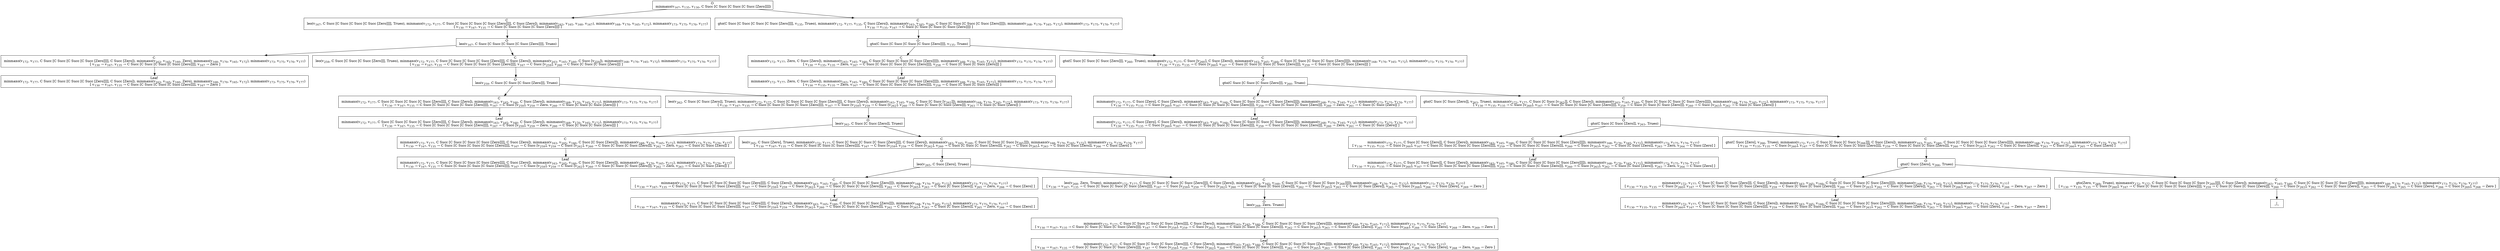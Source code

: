 digraph {
    graph [rankdir=TB
          ,bgcolor=transparent];
    node [shape=box
         ,fillcolor=white
         ,style=filled];
    0 [label=<O <BR/> minmaxo(v<SUB>167</SUB>, v<SUB>135</SUB>, v<SUB>130</SUB>, C Succ [C Succ [C Succ [C Succ [Zero]]]])>];
    1 [label=<C <BR/> leo(v<SUB>167</SUB>, C Succ [C Succ [C Succ [C Succ [Zero]]]], Trueo), minmaxo(v<SUB>172</SUB>, v<SUB>177</SUB>, C Succ [C Succ [C Succ [C Succ [Zero]]]], C Succ [Zero]), minmaxo(v<SUB>163</SUB>, v<SUB>165</SUB>, v<SUB>160</SUB>, v<SUB>167</SUB>), minmaxo(v<SUB>168</SUB>, v<SUB>170</SUB>, v<SUB>165</SUB>, v<SUB>172</SUB>), minmaxo(v<SUB>173</SUB>, v<SUB>175</SUB>, v<SUB>170</SUB>, v<SUB>177</SUB>) <BR/>  [ v<SUB>130</SUB> &rarr; v<SUB>167</SUB>, v<SUB>135</SUB> &rarr; C Succ [C Succ [C Succ [C Succ [Zero]]]] ] >];
    2 [label=<C <BR/> gto(C Succ [C Succ [C Succ [C Succ [Zero]]]], v<SUB>135</SUB>, Trueo), minmaxo(v<SUB>172</SUB>, v<SUB>177</SUB>, v<SUB>135</SUB>, C Succ [Zero]), minmaxo(v<SUB>163</SUB>, v<SUB>165</SUB>, v<SUB>160</SUB>, C Succ [C Succ [C Succ [C Succ [Zero]]]]), minmaxo(v<SUB>168</SUB>, v<SUB>170</SUB>, v<SUB>165</SUB>, v<SUB>172</SUB>), minmaxo(v<SUB>173</SUB>, v<SUB>175</SUB>, v<SUB>170</SUB>, v<SUB>177</SUB>) <BR/>  [ v<SUB>130</SUB> &rarr; v<SUB>135</SUB>, v<SUB>167</SUB> &rarr; C Succ [C Succ [C Succ [C Succ [Zero]]]] ] >];
    3 [label=<O <BR/> leo(v<SUB>167</SUB>, C Succ [C Succ [C Succ [C Succ [Zero]]]], Trueo)>];
    4 [label=<C <BR/> minmaxo(v<SUB>172</SUB>, v<SUB>177</SUB>, C Succ [C Succ [C Succ [C Succ [Zero]]]], C Succ [Zero]), minmaxo(v<SUB>163</SUB>, v<SUB>165</SUB>, v<SUB>160</SUB>, Zero), minmaxo(v<SUB>168</SUB>, v<SUB>170</SUB>, v<SUB>165</SUB>, v<SUB>172</SUB>), minmaxo(v<SUB>173</SUB>, v<SUB>175</SUB>, v<SUB>170</SUB>, v<SUB>177</SUB>) <BR/>  [ v<SUB>130</SUB> &rarr; v<SUB>167</SUB>, v<SUB>135</SUB> &rarr; C Succ [C Succ [C Succ [C Succ [Zero]]]], v<SUB>167</SUB> &rarr; Zero ] >];
    5 [label=<C <BR/> leo(v<SUB>259</SUB>, C Succ [C Succ [C Succ [Zero]]], Trueo), minmaxo(v<SUB>172</SUB>, v<SUB>177</SUB>, C Succ [C Succ [C Succ [C Succ [Zero]]]], C Succ [Zero]), minmaxo(v<SUB>163</SUB>, v<SUB>165</SUB>, v<SUB>160</SUB>, C Succ [v<SUB>259</SUB>]), minmaxo(v<SUB>168</SUB>, v<SUB>170</SUB>, v<SUB>165</SUB>, v<SUB>172</SUB>), minmaxo(v<SUB>173</SUB>, v<SUB>175</SUB>, v<SUB>170</SUB>, v<SUB>177</SUB>) <BR/>  [ v<SUB>130</SUB> &rarr; v<SUB>167</SUB>, v<SUB>135</SUB> &rarr; C Succ [C Succ [C Succ [C Succ [Zero]]]], v<SUB>167</SUB> &rarr; C Succ [v<SUB>259</SUB>], v<SUB>260</SUB> &rarr; C Succ [C Succ [C Succ [Zero]]] ] >];
    6 [label=<Leaf <BR/> minmaxo(v<SUB>172</SUB>, v<SUB>177</SUB>, C Succ [C Succ [C Succ [C Succ [Zero]]]], C Succ [Zero]), minmaxo(v<SUB>163</SUB>, v<SUB>165</SUB>, v<SUB>160</SUB>, Zero), minmaxo(v<SUB>168</SUB>, v<SUB>170</SUB>, v<SUB>165</SUB>, v<SUB>172</SUB>), minmaxo(v<SUB>173</SUB>, v<SUB>175</SUB>, v<SUB>170</SUB>, v<SUB>177</SUB>) <BR/>  [ v<SUB>130</SUB> &rarr; v<SUB>167</SUB>, v<SUB>135</SUB> &rarr; C Succ [C Succ [C Succ [C Succ [Zero]]]], v<SUB>167</SUB> &rarr; Zero ] >];
    7 [label=<O <BR/> leo(v<SUB>259</SUB>, C Succ [C Succ [C Succ [Zero]]], Trueo)>];
    8 [label=<C <BR/> minmaxo(v<SUB>172</SUB>, v<SUB>177</SUB>, C Succ [C Succ [C Succ [C Succ [Zero]]]], C Succ [Zero]), minmaxo(v<SUB>163</SUB>, v<SUB>165</SUB>, v<SUB>160</SUB>, C Succ [Zero]), minmaxo(v<SUB>168</SUB>, v<SUB>170</SUB>, v<SUB>165</SUB>, v<SUB>172</SUB>), minmaxo(v<SUB>173</SUB>, v<SUB>175</SUB>, v<SUB>170</SUB>, v<SUB>177</SUB>) <BR/>  [ v<SUB>130</SUB> &rarr; v<SUB>167</SUB>, v<SUB>135</SUB> &rarr; C Succ [C Succ [C Succ [C Succ [Zero]]]], v<SUB>167</SUB> &rarr; C Succ [v<SUB>259</SUB>], v<SUB>259</SUB> &rarr; Zero, v<SUB>260</SUB> &rarr; C Succ [C Succ [C Succ [Zero]]] ] >];
    9 [label=<C <BR/> leo(v<SUB>262</SUB>, C Succ [C Succ [Zero]], Trueo), minmaxo(v<SUB>172</SUB>, v<SUB>177</SUB>, C Succ [C Succ [C Succ [C Succ [Zero]]]], C Succ [Zero]), minmaxo(v<SUB>163</SUB>, v<SUB>165</SUB>, v<SUB>160</SUB>, C Succ [C Succ [v<SUB>262</SUB>]]), minmaxo(v<SUB>168</SUB>, v<SUB>170</SUB>, v<SUB>165</SUB>, v<SUB>172</SUB>), minmaxo(v<SUB>173</SUB>, v<SUB>175</SUB>, v<SUB>170</SUB>, v<SUB>177</SUB>) <BR/>  [ v<SUB>130</SUB> &rarr; v<SUB>167</SUB>, v<SUB>135</SUB> &rarr; C Succ [C Succ [C Succ [C Succ [Zero]]]], v<SUB>167</SUB> &rarr; C Succ [v<SUB>259</SUB>], v<SUB>259</SUB> &rarr; C Succ [v<SUB>262</SUB>], v<SUB>260</SUB> &rarr; C Succ [C Succ [C Succ [Zero]]], v<SUB>263</SUB> &rarr; C Succ [C Succ [Zero]] ] >];
    10 [label=<Leaf <BR/> minmaxo(v<SUB>172</SUB>, v<SUB>177</SUB>, C Succ [C Succ [C Succ [C Succ [Zero]]]], C Succ [Zero]), minmaxo(v<SUB>163</SUB>, v<SUB>165</SUB>, v<SUB>160</SUB>, C Succ [Zero]), minmaxo(v<SUB>168</SUB>, v<SUB>170</SUB>, v<SUB>165</SUB>, v<SUB>172</SUB>), minmaxo(v<SUB>173</SUB>, v<SUB>175</SUB>, v<SUB>170</SUB>, v<SUB>177</SUB>) <BR/>  [ v<SUB>130</SUB> &rarr; v<SUB>167</SUB>, v<SUB>135</SUB> &rarr; C Succ [C Succ [C Succ [C Succ [Zero]]]], v<SUB>167</SUB> &rarr; C Succ [v<SUB>259</SUB>], v<SUB>259</SUB> &rarr; Zero, v<SUB>260</SUB> &rarr; C Succ [C Succ [C Succ [Zero]]] ] >];
    11 [label=<O <BR/> leo(v<SUB>262</SUB>, C Succ [C Succ [Zero]], Trueo)>];
    12 [label=<C <BR/> minmaxo(v<SUB>172</SUB>, v<SUB>177</SUB>, C Succ [C Succ [C Succ [C Succ [Zero]]]], C Succ [Zero]), minmaxo(v<SUB>163</SUB>, v<SUB>165</SUB>, v<SUB>160</SUB>, C Succ [C Succ [Zero]]), minmaxo(v<SUB>168</SUB>, v<SUB>170</SUB>, v<SUB>165</SUB>, v<SUB>172</SUB>), minmaxo(v<SUB>173</SUB>, v<SUB>175</SUB>, v<SUB>170</SUB>, v<SUB>177</SUB>) <BR/>  [ v<SUB>130</SUB> &rarr; v<SUB>167</SUB>, v<SUB>135</SUB> &rarr; C Succ [C Succ [C Succ [C Succ [Zero]]]], v<SUB>167</SUB> &rarr; C Succ [v<SUB>259</SUB>], v<SUB>259</SUB> &rarr; C Succ [v<SUB>262</SUB>], v<SUB>260</SUB> &rarr; C Succ [C Succ [C Succ [Zero]]], v<SUB>262</SUB> &rarr; Zero, v<SUB>263</SUB> &rarr; C Succ [C Succ [Zero]] ] >];
    13 [label=<C <BR/> leo(v<SUB>265</SUB>, C Succ [Zero], Trueo), minmaxo(v<SUB>172</SUB>, v<SUB>177</SUB>, C Succ [C Succ [C Succ [C Succ [Zero]]]], C Succ [Zero]), minmaxo(v<SUB>163</SUB>, v<SUB>165</SUB>, v<SUB>160</SUB>, C Succ [C Succ [C Succ [v<SUB>265</SUB>]]]), minmaxo(v<SUB>168</SUB>, v<SUB>170</SUB>, v<SUB>165</SUB>, v<SUB>172</SUB>), minmaxo(v<SUB>173</SUB>, v<SUB>175</SUB>, v<SUB>170</SUB>, v<SUB>177</SUB>) <BR/>  [ v<SUB>130</SUB> &rarr; v<SUB>167</SUB>, v<SUB>135</SUB> &rarr; C Succ [C Succ [C Succ [C Succ [Zero]]]], v<SUB>167</SUB> &rarr; C Succ [v<SUB>259</SUB>], v<SUB>259</SUB> &rarr; C Succ [v<SUB>262</SUB>], v<SUB>260</SUB> &rarr; C Succ [C Succ [C Succ [Zero]]], v<SUB>262</SUB> &rarr; C Succ [v<SUB>265</SUB>], v<SUB>263</SUB> &rarr; C Succ [C Succ [Zero]], v<SUB>266</SUB> &rarr; C Succ [Zero] ] >];
    14 [label=<Leaf <BR/> minmaxo(v<SUB>172</SUB>, v<SUB>177</SUB>, C Succ [C Succ [C Succ [C Succ [Zero]]]], C Succ [Zero]), minmaxo(v<SUB>163</SUB>, v<SUB>165</SUB>, v<SUB>160</SUB>, C Succ [C Succ [Zero]]), minmaxo(v<SUB>168</SUB>, v<SUB>170</SUB>, v<SUB>165</SUB>, v<SUB>172</SUB>), minmaxo(v<SUB>173</SUB>, v<SUB>175</SUB>, v<SUB>170</SUB>, v<SUB>177</SUB>) <BR/>  [ v<SUB>130</SUB> &rarr; v<SUB>167</SUB>, v<SUB>135</SUB> &rarr; C Succ [C Succ [C Succ [C Succ [Zero]]]], v<SUB>167</SUB> &rarr; C Succ [v<SUB>259</SUB>], v<SUB>259</SUB> &rarr; C Succ [v<SUB>262</SUB>], v<SUB>260</SUB> &rarr; C Succ [C Succ [C Succ [Zero]]], v<SUB>262</SUB> &rarr; Zero, v<SUB>263</SUB> &rarr; C Succ [C Succ [Zero]] ] >];
    15 [label=<O <BR/> leo(v<SUB>265</SUB>, C Succ [Zero], Trueo)>];
    16 [label=<C <BR/> minmaxo(v<SUB>172</SUB>, v<SUB>177</SUB>, C Succ [C Succ [C Succ [C Succ [Zero]]]], C Succ [Zero]), minmaxo(v<SUB>163</SUB>, v<SUB>165</SUB>, v<SUB>160</SUB>, C Succ [C Succ [C Succ [Zero]]]), minmaxo(v<SUB>168</SUB>, v<SUB>170</SUB>, v<SUB>165</SUB>, v<SUB>172</SUB>), minmaxo(v<SUB>173</SUB>, v<SUB>175</SUB>, v<SUB>170</SUB>, v<SUB>177</SUB>) <BR/>  [ v<SUB>130</SUB> &rarr; v<SUB>167</SUB>, v<SUB>135</SUB> &rarr; C Succ [C Succ [C Succ [C Succ [Zero]]]], v<SUB>167</SUB> &rarr; C Succ [v<SUB>259</SUB>], v<SUB>259</SUB> &rarr; C Succ [v<SUB>262</SUB>], v<SUB>260</SUB> &rarr; C Succ [C Succ [C Succ [Zero]]], v<SUB>262</SUB> &rarr; C Succ [v<SUB>265</SUB>], v<SUB>263</SUB> &rarr; C Succ [C Succ [Zero]], v<SUB>265</SUB> &rarr; Zero, v<SUB>266</SUB> &rarr; C Succ [Zero] ] >];
    17 [label=<C <BR/> leo(v<SUB>268</SUB>, Zero, Trueo), minmaxo(v<SUB>172</SUB>, v<SUB>177</SUB>, C Succ [C Succ [C Succ [C Succ [Zero]]]], C Succ [Zero]), minmaxo(v<SUB>163</SUB>, v<SUB>165</SUB>, v<SUB>160</SUB>, C Succ [C Succ [C Succ [C Succ [v<SUB>268</SUB>]]]]), minmaxo(v<SUB>168</SUB>, v<SUB>170</SUB>, v<SUB>165</SUB>, v<SUB>172</SUB>), minmaxo(v<SUB>173</SUB>, v<SUB>175</SUB>, v<SUB>170</SUB>, v<SUB>177</SUB>) <BR/>  [ v<SUB>130</SUB> &rarr; v<SUB>167</SUB>, v<SUB>135</SUB> &rarr; C Succ [C Succ [C Succ [C Succ [Zero]]]], v<SUB>167</SUB> &rarr; C Succ [v<SUB>259</SUB>], v<SUB>259</SUB> &rarr; C Succ [v<SUB>262</SUB>], v<SUB>260</SUB> &rarr; C Succ [C Succ [C Succ [Zero]]], v<SUB>262</SUB> &rarr; C Succ [v<SUB>265</SUB>], v<SUB>263</SUB> &rarr; C Succ [C Succ [Zero]], v<SUB>265</SUB> &rarr; C Succ [v<SUB>268</SUB>], v<SUB>266</SUB> &rarr; C Succ [Zero], v<SUB>269</SUB> &rarr; Zero ] >];
    18 [label=<Leaf <BR/> minmaxo(v<SUB>172</SUB>, v<SUB>177</SUB>, C Succ [C Succ [C Succ [C Succ [Zero]]]], C Succ [Zero]), minmaxo(v<SUB>163</SUB>, v<SUB>165</SUB>, v<SUB>160</SUB>, C Succ [C Succ [C Succ [Zero]]]), minmaxo(v<SUB>168</SUB>, v<SUB>170</SUB>, v<SUB>165</SUB>, v<SUB>172</SUB>), minmaxo(v<SUB>173</SUB>, v<SUB>175</SUB>, v<SUB>170</SUB>, v<SUB>177</SUB>) <BR/>  [ v<SUB>130</SUB> &rarr; v<SUB>167</SUB>, v<SUB>135</SUB> &rarr; C Succ [C Succ [C Succ [C Succ [Zero]]]], v<SUB>167</SUB> &rarr; C Succ [v<SUB>259</SUB>], v<SUB>259</SUB> &rarr; C Succ [v<SUB>262</SUB>], v<SUB>260</SUB> &rarr; C Succ [C Succ [C Succ [Zero]]], v<SUB>262</SUB> &rarr; C Succ [v<SUB>265</SUB>], v<SUB>263</SUB> &rarr; C Succ [C Succ [Zero]], v<SUB>265</SUB> &rarr; Zero, v<SUB>266</SUB> &rarr; C Succ [Zero] ] >];
    19 [label=<O <BR/> leo(v<SUB>268</SUB>, Zero, Trueo)>];
    20 [label=<C <BR/> minmaxo(v<SUB>172</SUB>, v<SUB>177</SUB>, C Succ [C Succ [C Succ [C Succ [Zero]]]], C Succ [Zero]), minmaxo(v<SUB>163</SUB>, v<SUB>165</SUB>, v<SUB>160</SUB>, C Succ [C Succ [C Succ [C Succ [Zero]]]]), minmaxo(v<SUB>168</SUB>, v<SUB>170</SUB>, v<SUB>165</SUB>, v<SUB>172</SUB>), minmaxo(v<SUB>173</SUB>, v<SUB>175</SUB>, v<SUB>170</SUB>, v<SUB>177</SUB>) <BR/>  [ v<SUB>130</SUB> &rarr; v<SUB>167</SUB>, v<SUB>135</SUB> &rarr; C Succ [C Succ [C Succ [C Succ [Zero]]]], v<SUB>167</SUB> &rarr; C Succ [v<SUB>259</SUB>], v<SUB>259</SUB> &rarr; C Succ [v<SUB>262</SUB>], v<SUB>260</SUB> &rarr; C Succ [C Succ [C Succ [Zero]]], v<SUB>262</SUB> &rarr; C Succ [v<SUB>265</SUB>], v<SUB>263</SUB> &rarr; C Succ [C Succ [Zero]], v<SUB>265</SUB> &rarr; C Succ [v<SUB>268</SUB>], v<SUB>266</SUB> &rarr; C Succ [Zero], v<SUB>268</SUB> &rarr; Zero, v<SUB>269</SUB> &rarr; Zero ] >];
    21 [label=<Leaf <BR/> minmaxo(v<SUB>172</SUB>, v<SUB>177</SUB>, C Succ [C Succ [C Succ [C Succ [Zero]]]], C Succ [Zero]), minmaxo(v<SUB>163</SUB>, v<SUB>165</SUB>, v<SUB>160</SUB>, C Succ [C Succ [C Succ [C Succ [Zero]]]]), minmaxo(v<SUB>168</SUB>, v<SUB>170</SUB>, v<SUB>165</SUB>, v<SUB>172</SUB>), minmaxo(v<SUB>173</SUB>, v<SUB>175</SUB>, v<SUB>170</SUB>, v<SUB>177</SUB>) <BR/>  [ v<SUB>130</SUB> &rarr; v<SUB>167</SUB>, v<SUB>135</SUB> &rarr; C Succ [C Succ [C Succ [C Succ [Zero]]]], v<SUB>167</SUB> &rarr; C Succ [v<SUB>259</SUB>], v<SUB>259</SUB> &rarr; C Succ [v<SUB>262</SUB>], v<SUB>260</SUB> &rarr; C Succ [C Succ [C Succ [Zero]]], v<SUB>262</SUB> &rarr; C Succ [v<SUB>265</SUB>], v<SUB>263</SUB> &rarr; C Succ [C Succ [Zero]], v<SUB>265</SUB> &rarr; C Succ [v<SUB>268</SUB>], v<SUB>266</SUB> &rarr; C Succ [Zero], v<SUB>268</SUB> &rarr; Zero, v<SUB>269</SUB> &rarr; Zero ] >];
    22 [label=<O <BR/> gto(C Succ [C Succ [C Succ [C Succ [Zero]]]], v<SUB>135</SUB>, Trueo)>];
    23 [label=<C <BR/> minmaxo(v<SUB>172</SUB>, v<SUB>177</SUB>, Zero, C Succ [Zero]), minmaxo(v<SUB>163</SUB>, v<SUB>165</SUB>, v<SUB>160</SUB>, C Succ [C Succ [C Succ [C Succ [Zero]]]]), minmaxo(v<SUB>168</SUB>, v<SUB>170</SUB>, v<SUB>165</SUB>, v<SUB>172</SUB>), minmaxo(v<SUB>173</SUB>, v<SUB>175</SUB>, v<SUB>170</SUB>, v<SUB>177</SUB>) <BR/>  [ v<SUB>130</SUB> &rarr; v<SUB>135</SUB>, v<SUB>135</SUB> &rarr; Zero, v<SUB>167</SUB> &rarr; C Succ [C Succ [C Succ [C Succ [Zero]]]], v<SUB>258</SUB> &rarr; C Succ [C Succ [C Succ [Zero]]] ] >];
    24 [label=<C <BR/> gto(C Succ [C Succ [C Succ [Zero]]], v<SUB>260</SUB>, Trueo), minmaxo(v<SUB>172</SUB>, v<SUB>177</SUB>, C Succ [v<SUB>260</SUB>], C Succ [Zero]), minmaxo(v<SUB>163</SUB>, v<SUB>165</SUB>, v<SUB>160</SUB>, C Succ [C Succ [C Succ [C Succ [Zero]]]]), minmaxo(v<SUB>168</SUB>, v<SUB>170</SUB>, v<SUB>165</SUB>, v<SUB>172</SUB>), minmaxo(v<SUB>173</SUB>, v<SUB>175</SUB>, v<SUB>170</SUB>, v<SUB>177</SUB>) <BR/>  [ v<SUB>130</SUB> &rarr; v<SUB>135</SUB>, v<SUB>135</SUB> &rarr; C Succ [v<SUB>260</SUB>], v<SUB>167</SUB> &rarr; C Succ [C Succ [C Succ [C Succ [Zero]]]], v<SUB>259</SUB> &rarr; C Succ [C Succ [C Succ [Zero]]] ] >];
    25 [label=<Leaf <BR/> minmaxo(v<SUB>172</SUB>, v<SUB>177</SUB>, Zero, C Succ [Zero]), minmaxo(v<SUB>163</SUB>, v<SUB>165</SUB>, v<SUB>160</SUB>, C Succ [C Succ [C Succ [C Succ [Zero]]]]), minmaxo(v<SUB>168</SUB>, v<SUB>170</SUB>, v<SUB>165</SUB>, v<SUB>172</SUB>), minmaxo(v<SUB>173</SUB>, v<SUB>175</SUB>, v<SUB>170</SUB>, v<SUB>177</SUB>) <BR/>  [ v<SUB>130</SUB> &rarr; v<SUB>135</SUB>, v<SUB>135</SUB> &rarr; Zero, v<SUB>167</SUB> &rarr; C Succ [C Succ [C Succ [C Succ [Zero]]]], v<SUB>258</SUB> &rarr; C Succ [C Succ [C Succ [Zero]]] ] >];
    26 [label=<O <BR/> gto(C Succ [C Succ [C Succ [Zero]]], v<SUB>260</SUB>, Trueo)>];
    27 [label=<C <BR/> minmaxo(v<SUB>172</SUB>, v<SUB>177</SUB>, C Succ [Zero], C Succ [Zero]), minmaxo(v<SUB>163</SUB>, v<SUB>165</SUB>, v<SUB>160</SUB>, C Succ [C Succ [C Succ [C Succ [Zero]]]]), minmaxo(v<SUB>168</SUB>, v<SUB>170</SUB>, v<SUB>165</SUB>, v<SUB>172</SUB>), minmaxo(v<SUB>173</SUB>, v<SUB>175</SUB>, v<SUB>170</SUB>, v<SUB>177</SUB>) <BR/>  [ v<SUB>130</SUB> &rarr; v<SUB>135</SUB>, v<SUB>135</SUB> &rarr; C Succ [v<SUB>260</SUB>], v<SUB>167</SUB> &rarr; C Succ [C Succ [C Succ [C Succ [Zero]]]], v<SUB>259</SUB> &rarr; C Succ [C Succ [C Succ [Zero]]], v<SUB>260</SUB> &rarr; Zero, v<SUB>261</SUB> &rarr; C Succ [C Succ [Zero]] ] >];
    28 [label=<C <BR/> gto(C Succ [C Succ [Zero]], v<SUB>263</SUB>, Trueo), minmaxo(v<SUB>172</SUB>, v<SUB>177</SUB>, C Succ [C Succ [v<SUB>263</SUB>]], C Succ [Zero]), minmaxo(v<SUB>163</SUB>, v<SUB>165</SUB>, v<SUB>160</SUB>, C Succ [C Succ [C Succ [C Succ [Zero]]]]), minmaxo(v<SUB>168</SUB>, v<SUB>170</SUB>, v<SUB>165</SUB>, v<SUB>172</SUB>), minmaxo(v<SUB>173</SUB>, v<SUB>175</SUB>, v<SUB>170</SUB>, v<SUB>177</SUB>) <BR/>  [ v<SUB>130</SUB> &rarr; v<SUB>135</SUB>, v<SUB>135</SUB> &rarr; C Succ [v<SUB>260</SUB>], v<SUB>167</SUB> &rarr; C Succ [C Succ [C Succ [C Succ [Zero]]]], v<SUB>259</SUB> &rarr; C Succ [C Succ [C Succ [Zero]]], v<SUB>260</SUB> &rarr; C Succ [v<SUB>263</SUB>], v<SUB>262</SUB> &rarr; C Succ [C Succ [Zero]] ] >];
    29 [label=<Leaf <BR/> minmaxo(v<SUB>172</SUB>, v<SUB>177</SUB>, C Succ [Zero], C Succ [Zero]), minmaxo(v<SUB>163</SUB>, v<SUB>165</SUB>, v<SUB>160</SUB>, C Succ [C Succ [C Succ [C Succ [Zero]]]]), minmaxo(v<SUB>168</SUB>, v<SUB>170</SUB>, v<SUB>165</SUB>, v<SUB>172</SUB>), minmaxo(v<SUB>173</SUB>, v<SUB>175</SUB>, v<SUB>170</SUB>, v<SUB>177</SUB>) <BR/>  [ v<SUB>130</SUB> &rarr; v<SUB>135</SUB>, v<SUB>135</SUB> &rarr; C Succ [v<SUB>260</SUB>], v<SUB>167</SUB> &rarr; C Succ [C Succ [C Succ [C Succ [Zero]]]], v<SUB>259</SUB> &rarr; C Succ [C Succ [C Succ [Zero]]], v<SUB>260</SUB> &rarr; Zero, v<SUB>261</SUB> &rarr; C Succ [C Succ [Zero]] ] >];
    30 [label=<O <BR/> gto(C Succ [C Succ [Zero]], v<SUB>263</SUB>, Trueo)>];
    31 [label=<C <BR/> minmaxo(v<SUB>172</SUB>, v<SUB>177</SUB>, C Succ [C Succ [Zero]], C Succ [Zero]), minmaxo(v<SUB>163</SUB>, v<SUB>165</SUB>, v<SUB>160</SUB>, C Succ [C Succ [C Succ [C Succ [Zero]]]]), minmaxo(v<SUB>168</SUB>, v<SUB>170</SUB>, v<SUB>165</SUB>, v<SUB>172</SUB>), minmaxo(v<SUB>173</SUB>, v<SUB>175</SUB>, v<SUB>170</SUB>, v<SUB>177</SUB>) <BR/>  [ v<SUB>130</SUB> &rarr; v<SUB>135</SUB>, v<SUB>135</SUB> &rarr; C Succ [v<SUB>260</SUB>], v<SUB>167</SUB> &rarr; C Succ [C Succ [C Succ [C Succ [Zero]]]], v<SUB>259</SUB> &rarr; C Succ [C Succ [C Succ [Zero]]], v<SUB>260</SUB> &rarr; C Succ [v<SUB>263</SUB>], v<SUB>262</SUB> &rarr; C Succ [C Succ [Zero]], v<SUB>263</SUB> &rarr; Zero, v<SUB>264</SUB> &rarr; C Succ [Zero] ] >];
    32 [label=<C <BR/> gto(C Succ [Zero], v<SUB>266</SUB>, Trueo), minmaxo(v<SUB>172</SUB>, v<SUB>177</SUB>, C Succ [C Succ [C Succ [v<SUB>266</SUB>]]], C Succ [Zero]), minmaxo(v<SUB>163</SUB>, v<SUB>165</SUB>, v<SUB>160</SUB>, C Succ [C Succ [C Succ [C Succ [Zero]]]]), minmaxo(v<SUB>168</SUB>, v<SUB>170</SUB>, v<SUB>165</SUB>, v<SUB>172</SUB>), minmaxo(v<SUB>173</SUB>, v<SUB>175</SUB>, v<SUB>170</SUB>, v<SUB>177</SUB>) <BR/>  [ v<SUB>130</SUB> &rarr; v<SUB>135</SUB>, v<SUB>135</SUB> &rarr; C Succ [v<SUB>260</SUB>], v<SUB>167</SUB> &rarr; C Succ [C Succ [C Succ [C Succ [Zero]]]], v<SUB>259</SUB> &rarr; C Succ [C Succ [C Succ [Zero]]], v<SUB>260</SUB> &rarr; C Succ [v<SUB>263</SUB>], v<SUB>262</SUB> &rarr; C Succ [C Succ [Zero]], v<SUB>263</SUB> &rarr; C Succ [v<SUB>266</SUB>], v<SUB>265</SUB> &rarr; C Succ [Zero] ] >];
    33 [label=<Leaf <BR/> minmaxo(v<SUB>172</SUB>, v<SUB>177</SUB>, C Succ [C Succ [Zero]], C Succ [Zero]), minmaxo(v<SUB>163</SUB>, v<SUB>165</SUB>, v<SUB>160</SUB>, C Succ [C Succ [C Succ [C Succ [Zero]]]]), minmaxo(v<SUB>168</SUB>, v<SUB>170</SUB>, v<SUB>165</SUB>, v<SUB>172</SUB>), minmaxo(v<SUB>173</SUB>, v<SUB>175</SUB>, v<SUB>170</SUB>, v<SUB>177</SUB>) <BR/>  [ v<SUB>130</SUB> &rarr; v<SUB>135</SUB>, v<SUB>135</SUB> &rarr; C Succ [v<SUB>260</SUB>], v<SUB>167</SUB> &rarr; C Succ [C Succ [C Succ [C Succ [Zero]]]], v<SUB>259</SUB> &rarr; C Succ [C Succ [C Succ [Zero]]], v<SUB>260</SUB> &rarr; C Succ [v<SUB>263</SUB>], v<SUB>262</SUB> &rarr; C Succ [C Succ [Zero]], v<SUB>263</SUB> &rarr; Zero, v<SUB>264</SUB> &rarr; C Succ [Zero] ] >];
    34 [label=<O <BR/> gto(C Succ [Zero], v<SUB>266</SUB>, Trueo)>];
    35 [label=<C <BR/> minmaxo(v<SUB>172</SUB>, v<SUB>177</SUB>, C Succ [C Succ [C Succ [Zero]]], C Succ [Zero]), minmaxo(v<SUB>163</SUB>, v<SUB>165</SUB>, v<SUB>160</SUB>, C Succ [C Succ [C Succ [C Succ [Zero]]]]), minmaxo(v<SUB>168</SUB>, v<SUB>170</SUB>, v<SUB>165</SUB>, v<SUB>172</SUB>), minmaxo(v<SUB>173</SUB>, v<SUB>175</SUB>, v<SUB>170</SUB>, v<SUB>177</SUB>) <BR/>  [ v<SUB>130</SUB> &rarr; v<SUB>135</SUB>, v<SUB>135</SUB> &rarr; C Succ [v<SUB>260</SUB>], v<SUB>167</SUB> &rarr; C Succ [C Succ [C Succ [C Succ [Zero]]]], v<SUB>259</SUB> &rarr; C Succ [C Succ [C Succ [Zero]]], v<SUB>260</SUB> &rarr; C Succ [v<SUB>263</SUB>], v<SUB>262</SUB> &rarr; C Succ [C Succ [Zero]], v<SUB>263</SUB> &rarr; C Succ [v<SUB>266</SUB>], v<SUB>265</SUB> &rarr; C Succ [Zero], v<SUB>266</SUB> &rarr; Zero, v<SUB>267</SUB> &rarr; Zero ] >];
    36 [label=<C <BR/> gto(Zero, v<SUB>269</SUB>, Trueo), minmaxo(v<SUB>172</SUB>, v<SUB>177</SUB>, C Succ [C Succ [C Succ [C Succ [v<SUB>269</SUB>]]]], C Succ [Zero]), minmaxo(v<SUB>163</SUB>, v<SUB>165</SUB>, v<SUB>160</SUB>, C Succ [C Succ [C Succ [C Succ [Zero]]]]), minmaxo(v<SUB>168</SUB>, v<SUB>170</SUB>, v<SUB>165</SUB>, v<SUB>172</SUB>), minmaxo(v<SUB>173</SUB>, v<SUB>175</SUB>, v<SUB>170</SUB>, v<SUB>177</SUB>) <BR/>  [ v<SUB>130</SUB> &rarr; v<SUB>135</SUB>, v<SUB>135</SUB> &rarr; C Succ [v<SUB>260</SUB>], v<SUB>167</SUB> &rarr; C Succ [C Succ [C Succ [C Succ [Zero]]]], v<SUB>259</SUB> &rarr; C Succ [C Succ [C Succ [Zero]]], v<SUB>260</SUB> &rarr; C Succ [v<SUB>263</SUB>], v<SUB>262</SUB> &rarr; C Succ [C Succ [Zero]], v<SUB>263</SUB> &rarr; C Succ [v<SUB>266</SUB>], v<SUB>265</SUB> &rarr; C Succ [Zero], v<SUB>266</SUB> &rarr; C Succ [v<SUB>269</SUB>], v<SUB>268</SUB> &rarr; Zero ] >];
    37 [label=<Leaf <BR/> minmaxo(v<SUB>172</SUB>, v<SUB>177</SUB>, C Succ [C Succ [C Succ [Zero]]], C Succ [Zero]), minmaxo(v<SUB>163</SUB>, v<SUB>165</SUB>, v<SUB>160</SUB>, C Succ [C Succ [C Succ [C Succ [Zero]]]]), minmaxo(v<SUB>168</SUB>, v<SUB>170</SUB>, v<SUB>165</SUB>, v<SUB>172</SUB>), minmaxo(v<SUB>173</SUB>, v<SUB>175</SUB>, v<SUB>170</SUB>, v<SUB>177</SUB>) <BR/>  [ v<SUB>130</SUB> &rarr; v<SUB>135</SUB>, v<SUB>135</SUB> &rarr; C Succ [v<SUB>260</SUB>], v<SUB>167</SUB> &rarr; C Succ [C Succ [C Succ [C Succ [Zero]]]], v<SUB>259</SUB> &rarr; C Succ [C Succ [C Succ [Zero]]], v<SUB>260</SUB> &rarr; C Succ [v<SUB>263</SUB>], v<SUB>262</SUB> &rarr; C Succ [C Succ [Zero]], v<SUB>263</SUB> &rarr; C Succ [v<SUB>266</SUB>], v<SUB>265</SUB> &rarr; C Succ [Zero], v<SUB>266</SUB> &rarr; Zero, v<SUB>267</SUB> &rarr; Zero ] >];
    38 [label=<_|_>];
    0 -> 1 [label=""];
    0 -> 2 [label=""];
    1 -> 3 [label=""];
    2 -> 22 [label=""];
    3 -> 4 [label=""];
    3 -> 5 [label=""];
    4 -> 6 [label=""];
    5 -> 7 [label=""];
    7 -> 8 [label=""];
    7 -> 9 [label=""];
    8 -> 10 [label=""];
    9 -> 11 [label=""];
    11 -> 12 [label=""];
    11 -> 13 [label=""];
    12 -> 14 [label=""];
    13 -> 15 [label=""];
    15 -> 16 [label=""];
    15 -> 17 [label=""];
    16 -> 18 [label=""];
    17 -> 19 [label=""];
    19 -> 20 [label=""];
    20 -> 21 [label=""];
    22 -> 23 [label=""];
    22 -> 24 [label=""];
    23 -> 25 [label=""];
    24 -> 26 [label=""];
    26 -> 27 [label=""];
    26 -> 28 [label=""];
    27 -> 29 [label=""];
    28 -> 30 [label=""];
    30 -> 31 [label=""];
    30 -> 32 [label=""];
    31 -> 33 [label=""];
    32 -> 34 [label=""];
    34 -> 35 [label=""];
    34 -> 36 [label=""];
    35 -> 37 [label=""];
    36 -> 38 [label=""];
}